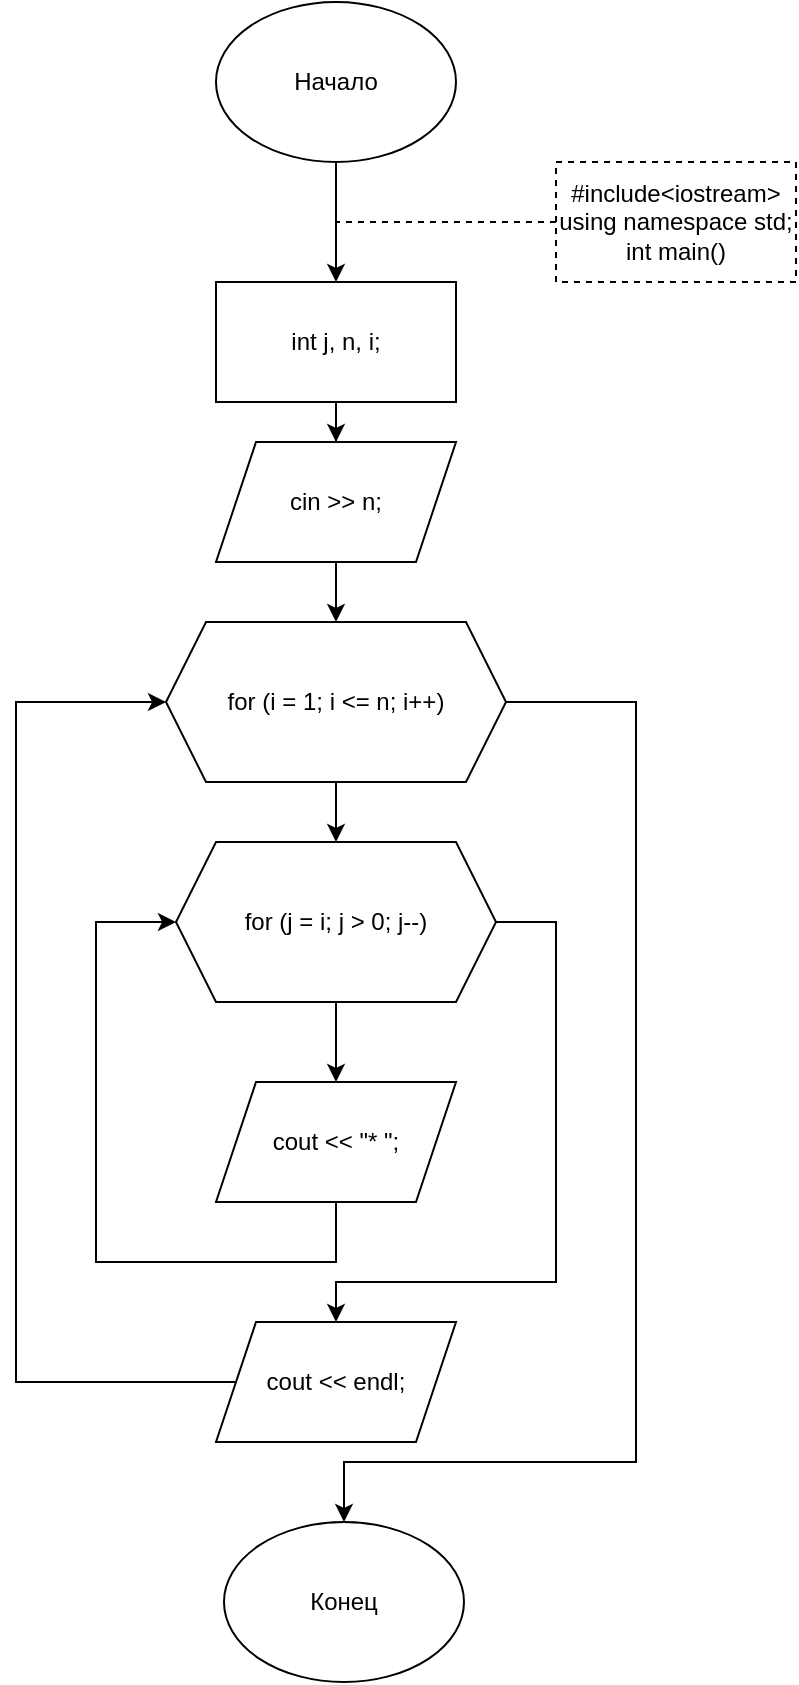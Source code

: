 <mxfile version="15.7.3" type="device"><diagram id="KJBdGDb7bOCrNFAvYi3v" name="Страница 1"><mxGraphModel dx="1102" dy="905" grid="1" gridSize="10" guides="1" tooltips="1" connect="1" arrows="1" fold="1" page="1" pageScale="1" pageWidth="827" pageHeight="1169" math="0" shadow="0"><root><mxCell id="0"/><mxCell id="1" parent="0"/><mxCell id="AlhwFcoUww9Rp5pzSCh2-1" value="" style="edgeStyle=orthogonalEdgeStyle;rounded=0;orthogonalLoop=1;jettySize=auto;html=1;" parent="1" source="AlhwFcoUww9Rp5pzSCh2-2" target="AlhwFcoUww9Rp5pzSCh2-4" edge="1"><mxGeometry relative="1" as="geometry"/></mxCell><mxCell id="AlhwFcoUww9Rp5pzSCh2-2" value="Начало" style="ellipse;whiteSpace=wrap;html=1;" parent="1" vertex="1"><mxGeometry x="350" y="70" width="120" height="80" as="geometry"/></mxCell><mxCell id="AlhwFcoUww9Rp5pzSCh2-3" value="" style="edgeStyle=orthogonalEdgeStyle;rounded=0;orthogonalLoop=1;jettySize=auto;html=1;" parent="1" source="AlhwFcoUww9Rp5pzSCh2-4" target="AlhwFcoUww9Rp5pzSCh2-8" edge="1"><mxGeometry relative="1" as="geometry"/></mxCell><mxCell id="AlhwFcoUww9Rp5pzSCh2-4" value="&lt;span&gt;&#9;&lt;/span&gt;int j, n, i;" style="rounded=0;whiteSpace=wrap;html=1;" parent="1" vertex="1"><mxGeometry x="350" y="210" width="120" height="60" as="geometry"/></mxCell><mxCell id="AlhwFcoUww9Rp5pzSCh2-5" value="&lt;div&gt;#include&amp;lt;iostream&amp;gt;&lt;/div&gt;&lt;div&gt;using namespace std;&lt;/div&gt;&lt;div&gt;int main()&lt;/div&gt;" style="rounded=0;whiteSpace=wrap;html=1;dashed=1;" parent="1" vertex="1"><mxGeometry x="520" y="150" width="120" height="60" as="geometry"/></mxCell><mxCell id="AlhwFcoUww9Rp5pzSCh2-6" value="" style="endArrow=none;dashed=1;html=1;rounded=0;exitX=0;exitY=0.5;exitDx=0;exitDy=0;" parent="1" source="AlhwFcoUww9Rp5pzSCh2-5" edge="1"><mxGeometry width="50" height="50" relative="1" as="geometry"><mxPoint x="400" y="500" as="sourcePoint"/><mxPoint x="410" y="180" as="targetPoint"/></mxGeometry></mxCell><mxCell id="AlhwFcoUww9Rp5pzSCh2-8" value="&lt;span&gt;&#9;&lt;/span&gt;cin &amp;gt;&amp;gt; n;" style="shape=parallelogram;perimeter=parallelogramPerimeter;whiteSpace=wrap;html=1;fixedSize=1;" parent="1" vertex="1"><mxGeometry x="350" y="290" width="120" height="60" as="geometry"/></mxCell><mxCell id="AlhwFcoUww9Rp5pzSCh2-9" value="" style="edgeStyle=orthogonalEdgeStyle;rounded=0;orthogonalLoop=1;jettySize=auto;html=1;exitX=0.5;exitY=1;exitDx=0;exitDy=0;" parent="1" source="AlhwFcoUww9Rp5pzSCh2-8" target="AlhwFcoUww9Rp5pzSCh2-12" edge="1"><mxGeometry relative="1" as="geometry"><mxPoint x="410" y="440" as="sourcePoint"/></mxGeometry></mxCell><mxCell id="AlhwFcoUww9Rp5pzSCh2-11" value="" style="edgeStyle=orthogonalEdgeStyle;rounded=0;orthogonalLoop=1;jettySize=auto;html=1;" parent="1" source="AlhwFcoUww9Rp5pzSCh2-12" target="AlhwFcoUww9Rp5pzSCh2-15" edge="1"><mxGeometry relative="1" as="geometry"/></mxCell><mxCell id="AlhwFcoUww9Rp5pzSCh2-21" style="edgeStyle=orthogonalEdgeStyle;rounded=0;orthogonalLoop=1;jettySize=auto;html=1;" parent="1" source="AlhwFcoUww9Rp5pzSCh2-12" target="AlhwFcoUww9Rp5pzSCh2-22" edge="1"><mxGeometry relative="1" as="geometry"><mxPoint x="600" y="830" as="targetPoint"/><Array as="points"><mxPoint x="560" y="420"/><mxPoint x="560" y="800"/><mxPoint x="414" y="800"/></Array></mxGeometry></mxCell><mxCell id="AlhwFcoUww9Rp5pzSCh2-12" value="&lt;span&gt;&#9;&lt;/span&gt;for (i = 1; i &amp;lt;= n; i++)" style="shape=hexagon;perimeter=hexagonPerimeter2;whiteSpace=wrap;html=1;fixedSize=1;" parent="1" vertex="1"><mxGeometry x="325" y="380" width="170" height="80" as="geometry"/></mxCell><mxCell id="AlhwFcoUww9Rp5pzSCh2-13" value="" style="edgeStyle=orthogonalEdgeStyle;rounded=0;orthogonalLoop=1;jettySize=auto;html=1;" parent="1" source="AlhwFcoUww9Rp5pzSCh2-15" target="AlhwFcoUww9Rp5pzSCh2-16" edge="1"><mxGeometry relative="1" as="geometry"/></mxCell><mxCell id="AlhwFcoUww9Rp5pzSCh2-14" style="edgeStyle=orthogonalEdgeStyle;rounded=0;orthogonalLoop=1;jettySize=auto;html=1;entryX=0.5;entryY=0;entryDx=0;entryDy=0;" parent="1" source="AlhwFcoUww9Rp5pzSCh2-15" edge="1"><mxGeometry relative="1" as="geometry"><Array as="points"><mxPoint x="520" y="530"/><mxPoint x="520" y="710"/><mxPoint x="410" y="710"/></Array><mxPoint x="410" y="730" as="targetPoint"/></mxGeometry></mxCell><mxCell id="AlhwFcoUww9Rp5pzSCh2-15" value="&lt;span&gt;&#9;&#9;&lt;/span&gt;for (j = i; j &amp;gt; 0; j--)" style="shape=hexagon;perimeter=hexagonPerimeter2;whiteSpace=wrap;html=1;fixedSize=1;" parent="1" vertex="1"><mxGeometry x="330" y="490" width="160" height="80" as="geometry"/></mxCell><mxCell id="AlhwFcoUww9Rp5pzSCh2-16" value="&lt;span&gt;&#9;&#9;&#9;&lt;/span&gt;cout &amp;lt;&amp;lt; &quot;* &quot;;" style="shape=parallelogram;perimeter=parallelogramPerimeter;whiteSpace=wrap;html=1;fixedSize=1;" parent="1" vertex="1"><mxGeometry x="350" y="610" width="120" height="60" as="geometry"/></mxCell><mxCell id="AlhwFcoUww9Rp5pzSCh2-18" value="" style="endArrow=classic;html=1;rounded=0;exitX=0.5;exitY=1;exitDx=0;exitDy=0;entryX=0;entryY=0.5;entryDx=0;entryDy=0;" parent="1" source="AlhwFcoUww9Rp5pzSCh2-16" target="AlhwFcoUww9Rp5pzSCh2-15" edge="1"><mxGeometry width="50" height="50" relative="1" as="geometry"><mxPoint x="400" y="660" as="sourcePoint"/><mxPoint x="450" y="610" as="targetPoint"/><Array as="points"><mxPoint x="410" y="700"/><mxPoint x="290" y="700"/><mxPoint x="290" y="530"/></Array></mxGeometry></mxCell><mxCell id="AlhwFcoUww9Rp5pzSCh2-20" style="edgeStyle=orthogonalEdgeStyle;rounded=0;orthogonalLoop=1;jettySize=auto;html=1;entryX=0;entryY=0.5;entryDx=0;entryDy=0;" parent="1" source="AlhwFcoUww9Rp5pzSCh2-19" target="AlhwFcoUww9Rp5pzSCh2-12" edge="1"><mxGeometry relative="1" as="geometry"><Array as="points"><mxPoint x="250" y="760"/><mxPoint x="250" y="420"/></Array></mxGeometry></mxCell><mxCell id="AlhwFcoUww9Rp5pzSCh2-19" value="&lt;span&gt;&#9;&#9;&lt;/span&gt;cout &amp;lt;&amp;lt; endl;" style="shape=parallelogram;perimeter=parallelogramPerimeter;whiteSpace=wrap;html=1;fixedSize=1;" parent="1" vertex="1"><mxGeometry x="350" y="730" width="120" height="60" as="geometry"/></mxCell><mxCell id="AlhwFcoUww9Rp5pzSCh2-22" value="Конец" style="ellipse;whiteSpace=wrap;html=1;" parent="1" vertex="1"><mxGeometry x="354" y="830" width="120" height="80" as="geometry"/></mxCell></root></mxGraphModel></diagram></mxfile>